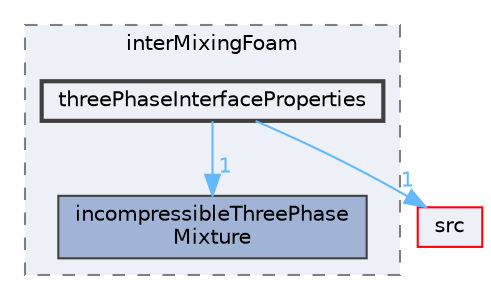 digraph "applications/solvers/multiphase/interFoam/interMixingFoam/threePhaseInterfaceProperties"
{
 // LATEX_PDF_SIZE
  bgcolor="transparent";
  edge [fontname=Helvetica,fontsize=10,labelfontname=Helvetica,labelfontsize=10];
  node [fontname=Helvetica,fontsize=10,shape=box,height=0.2,width=0.4];
  compound=true
  subgraph clusterdir_011fa2c206d871c34274e95e94b6d3f0 {
    graph [ bgcolor="#edf0f7", pencolor="grey50", label="interMixingFoam", fontname=Helvetica,fontsize=10 style="filled,dashed", URL="dir_011fa2c206d871c34274e95e94b6d3f0.html",tooltip=""]
  dir_739f0f82caf86bc6717e811a1995f7e5 [label="incompressibleThreePhase\lMixture", fillcolor="#a2b4d6", color="grey25", style="filled", URL="dir_739f0f82caf86bc6717e811a1995f7e5.html",tooltip=""];
  dir_6d13952641fb818872efe65013d54c93 [label="threePhaseInterfaceProperties", fillcolor="#edf0f7", color="grey25", style="filled,bold", URL="dir_6d13952641fb818872efe65013d54c93.html",tooltip=""];
  }
  dir_68267d1309a1af8e8297ef4c3efbcdba [label="src", fillcolor="#edf0f7", color="red", style="filled", URL="dir_68267d1309a1af8e8297ef4c3efbcdba.html",tooltip=""];
  dir_6d13952641fb818872efe65013d54c93->dir_68267d1309a1af8e8297ef4c3efbcdba [headlabel="1", labeldistance=1.5 headhref="dir_004033_003729.html" href="dir_004033_003729.html" color="steelblue1" fontcolor="steelblue1"];
  dir_6d13952641fb818872efe65013d54c93->dir_739f0f82caf86bc6717e811a1995f7e5 [headlabel="1", labeldistance=1.5 headhref="dir_004033_001829.html" href="dir_004033_001829.html" color="steelblue1" fontcolor="steelblue1"];
}
